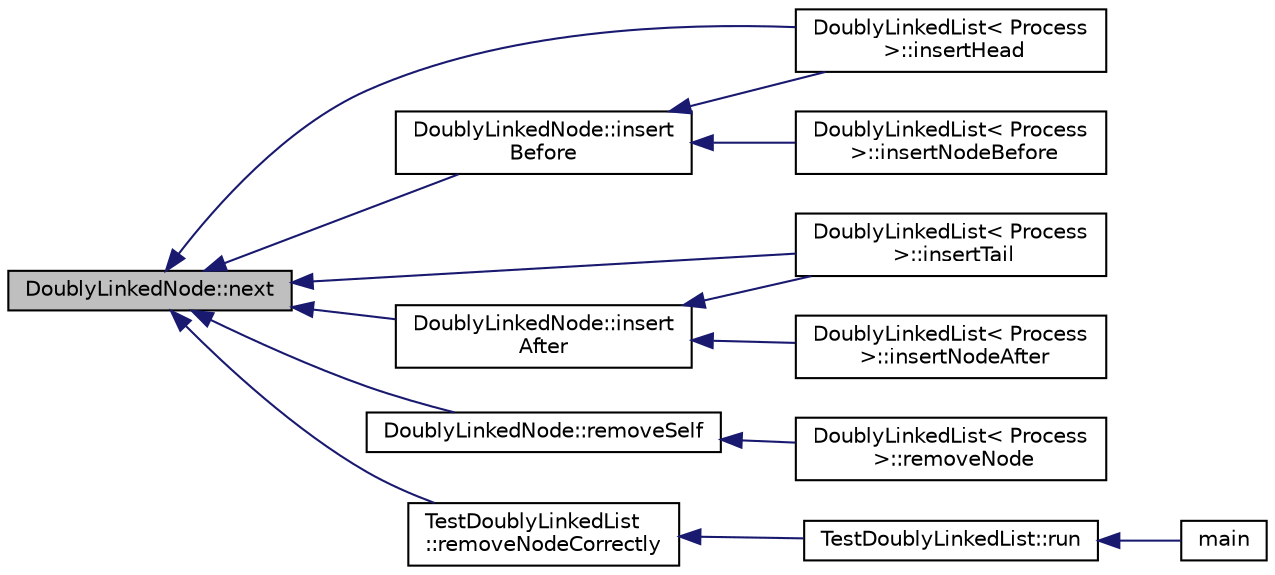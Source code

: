 digraph "DoublyLinkedNode::next"
{
  edge [fontname="Helvetica",fontsize="10",labelfontname="Helvetica",labelfontsize="10"];
  node [fontname="Helvetica",fontsize="10",shape=record];
  rankdir="LR";
  Node46 [label="DoublyLinkedNode::next",height=0.2,width=0.4,color="black", fillcolor="grey75", style="filled", fontcolor="black"];
  Node46 -> Node47 [dir="back",color="midnightblue",fontsize="10",style="solid",fontname="Helvetica"];
  Node47 [label="DoublyLinkedList\< Process\l \>::insertHead",height=0.2,width=0.4,color="black", fillcolor="white", style="filled",URL="$da/dfa/class_doubly_linked_list.html#ad6ea97f3ebbc3b77908531a8d9a79ed0"];
  Node46 -> Node48 [dir="back",color="midnightblue",fontsize="10",style="solid",fontname="Helvetica"];
  Node48 [label="DoublyLinkedList\< Process\l \>::insertTail",height=0.2,width=0.4,color="black", fillcolor="white", style="filled",URL="$da/dfa/class_doubly_linked_list.html#a780a0f1ed1ec3a3737feac65dd8e7089"];
  Node46 -> Node49 [dir="back",color="midnightblue",fontsize="10",style="solid",fontname="Helvetica"];
  Node49 [label="DoublyLinkedNode::insert\lAfter",height=0.2,width=0.4,color="black", fillcolor="white", style="filled",URL="$d9/da3/class_doubly_linked_node.html#a0d65b0f098cbdb12bf2b6f0c199a6f04"];
  Node49 -> Node48 [dir="back",color="midnightblue",fontsize="10",style="solid",fontname="Helvetica"];
  Node49 -> Node50 [dir="back",color="midnightblue",fontsize="10",style="solid",fontname="Helvetica"];
  Node50 [label="DoublyLinkedList\< Process\l \>::insertNodeAfter",height=0.2,width=0.4,color="black", fillcolor="white", style="filled",URL="$da/dfa/class_doubly_linked_list.html#ad97df8960522754a536b69855cb7fa28"];
  Node46 -> Node51 [dir="back",color="midnightblue",fontsize="10",style="solid",fontname="Helvetica"];
  Node51 [label="DoublyLinkedNode::insert\lBefore",height=0.2,width=0.4,color="black", fillcolor="white", style="filled",URL="$d9/da3/class_doubly_linked_node.html#a4783dcec7ff9218fbe05ce4e46df9f3e"];
  Node51 -> Node47 [dir="back",color="midnightblue",fontsize="10",style="solid",fontname="Helvetica"];
  Node51 -> Node52 [dir="back",color="midnightblue",fontsize="10",style="solid",fontname="Helvetica"];
  Node52 [label="DoublyLinkedList\< Process\l \>::insertNodeBefore",height=0.2,width=0.4,color="black", fillcolor="white", style="filled",URL="$da/dfa/class_doubly_linked_list.html#a4ede1ed8a905ce0ef840fd751a37707e"];
  Node46 -> Node53 [dir="back",color="midnightblue",fontsize="10",style="solid",fontname="Helvetica"];
  Node53 [label="DoublyLinkedNode::removeSelf",height=0.2,width=0.4,color="black", fillcolor="white", style="filled",URL="$d9/da3/class_doubly_linked_node.html#a91f426cbf852901e1baa8518af4cdcd8"];
  Node53 -> Node54 [dir="back",color="midnightblue",fontsize="10",style="solid",fontname="Helvetica"];
  Node54 [label="DoublyLinkedList\< Process\l \>::removeNode",height=0.2,width=0.4,color="black", fillcolor="white", style="filled",URL="$da/dfa/class_doubly_linked_list.html#a20950e5bd978791d68b723f3ea8be4bb"];
  Node46 -> Node55 [dir="back",color="midnightblue",fontsize="10",style="solid",fontname="Helvetica"];
  Node55 [label="TestDoublyLinkedList\l::removeNodeCorrectly",height=0.2,width=0.4,color="black", fillcolor="white", style="filled",URL="$da/dbb/class_test_doubly_linked_list.html#a77f492c2e602eda06d9c7e2e0d9655d7"];
  Node55 -> Node56 [dir="back",color="midnightblue",fontsize="10",style="solid",fontname="Helvetica"];
  Node56 [label="TestDoublyLinkedList::run",height=0.2,width=0.4,color="black", fillcolor="white", style="filled",URL="$da/dbb/class_test_doubly_linked_list.html#ab6bf21c4d7e82494e2283c0ae636dd1f"];
  Node56 -> Node57 [dir="back",color="midnightblue",fontsize="10",style="solid",fontname="Helvetica"];
  Node57 [label="main",height=0.2,width=0.4,color="black", fillcolor="white", style="filled",URL="$d1/d40/main__debug___pid_manager_8cpp.html#ae66f6b31b5ad750f1fe042a706a4e3d4"];
}
